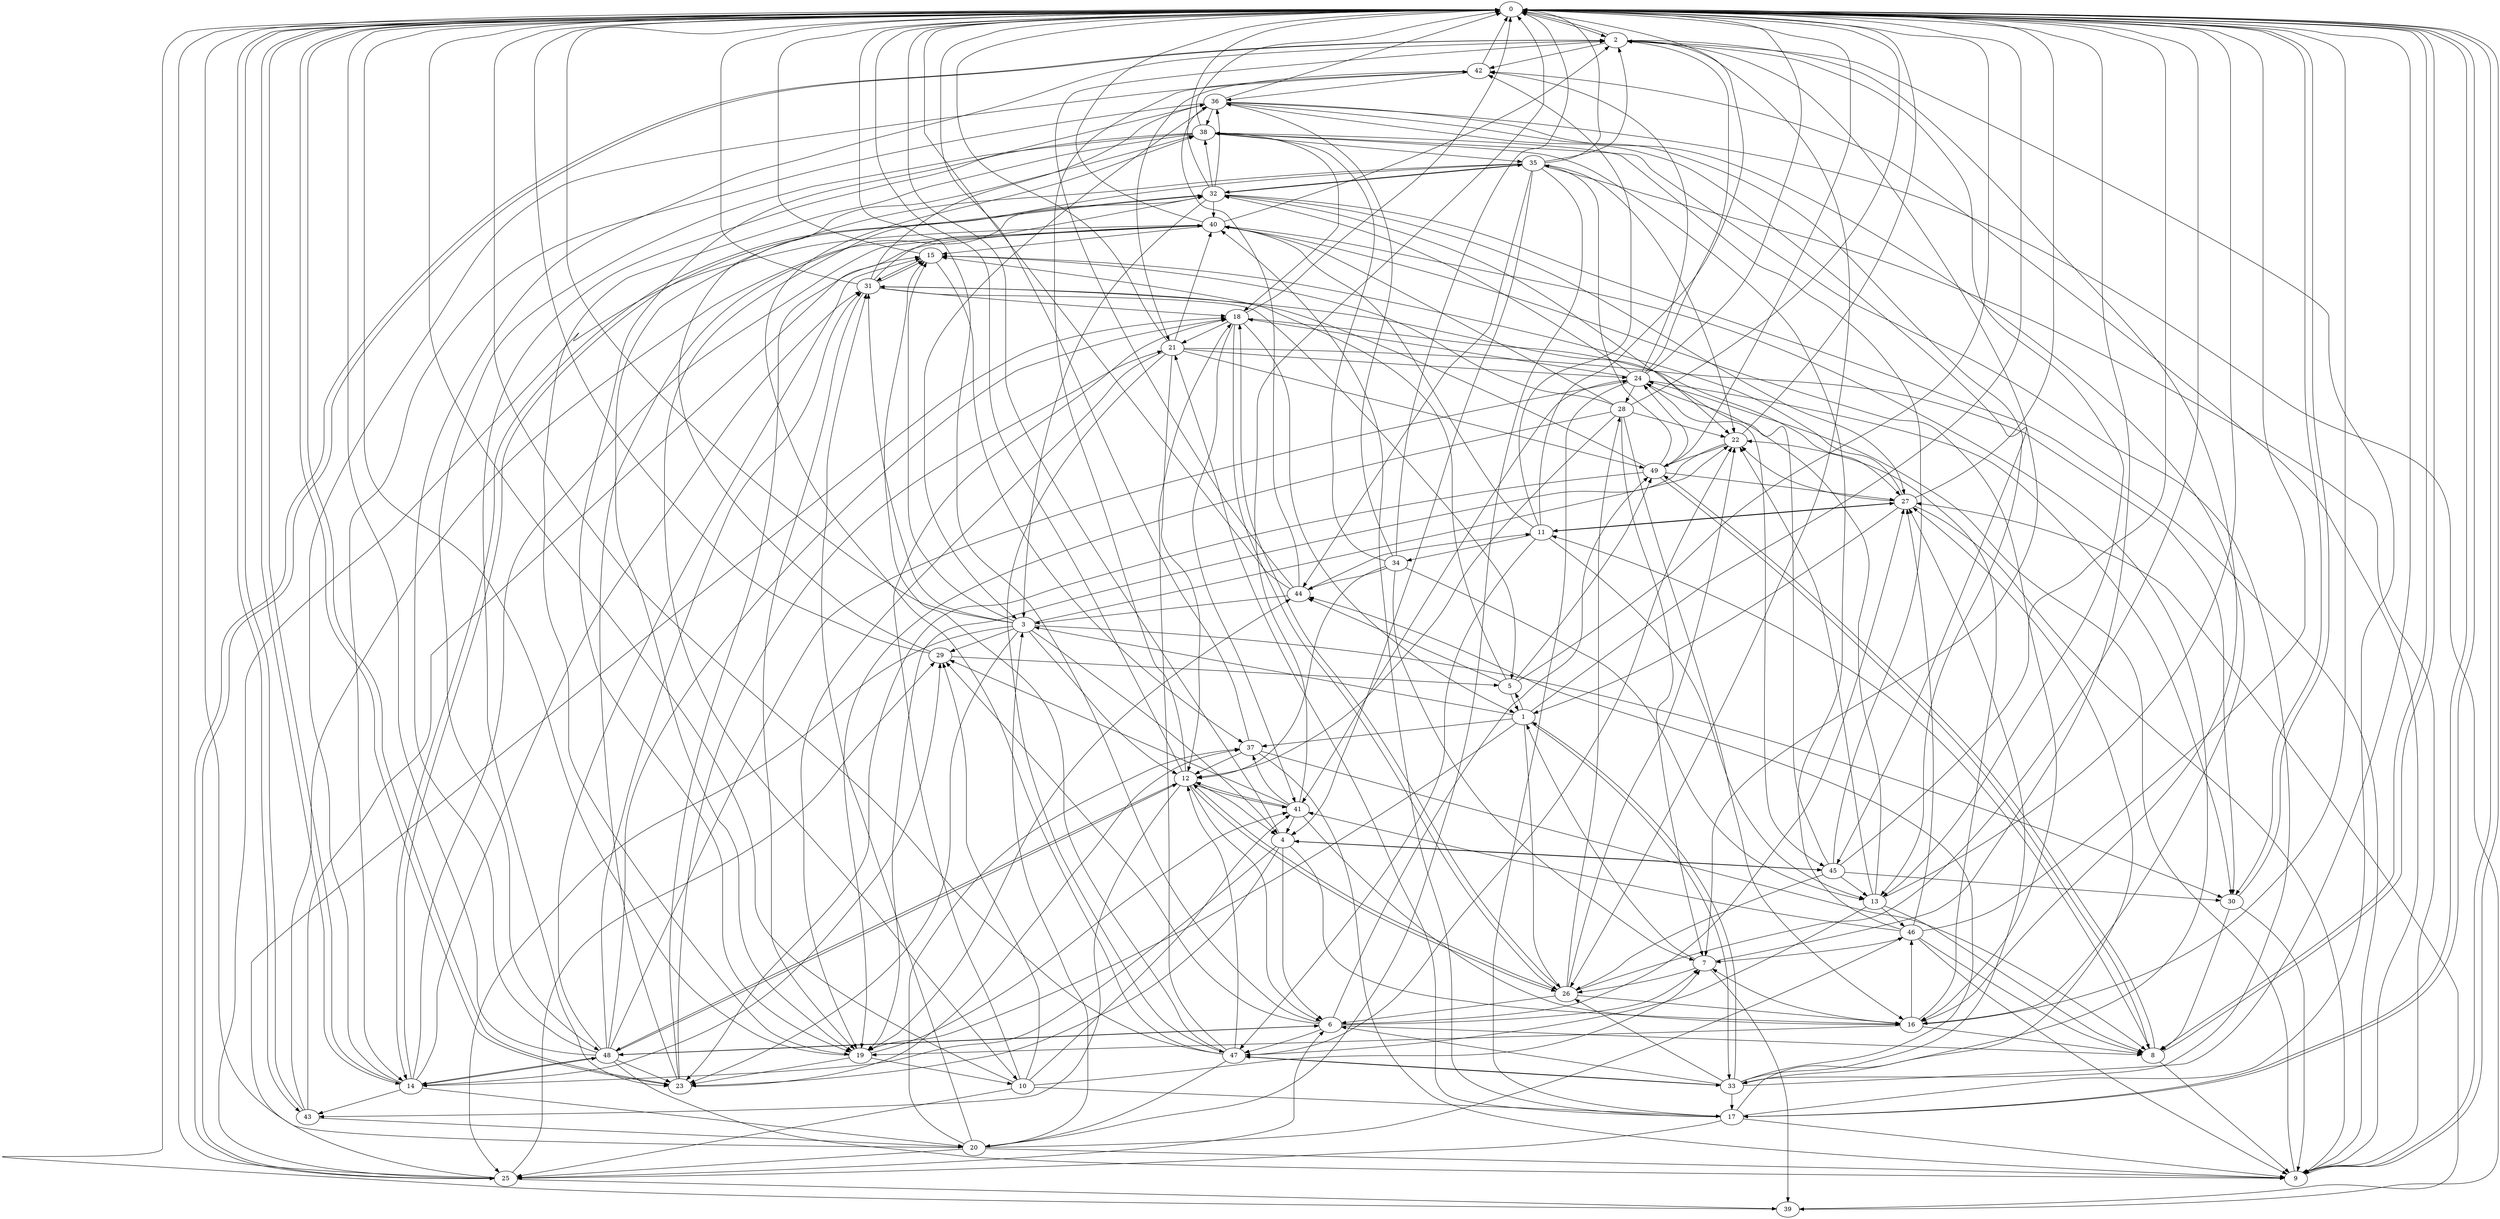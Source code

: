 strict digraph "" {
	0	 [component_delay=3];
	2	 [component_delay=3];
	0 -> 2	 [wire_delay=1];
	8	 [component_delay=3];
	0 -> 8	 [wire_delay=1];
	9	 [component_delay=3];
	0 -> 9	 [wire_delay=1];
	14	 [component_delay=3];
	0 -> 14	 [wire_delay=1];
	17	 [component_delay=3];
	0 -> 17	 [wire_delay=1];
	23	 [component_delay=3];
	0 -> 23	 [wire_delay=1];
	30	 [component_delay=3];
	0 -> 30	 [wire_delay=1];
	43	 [component_delay=3];
	0 -> 43	 [wire_delay=1];
	1	 [component_delay=3];
	1 -> 0	 [wire_delay=1];
	3	 [component_delay=3];
	1 -> 3	 [wire_delay=1];
	5	 [component_delay=3];
	1 -> 5	 [wire_delay=1];
	19	 [component_delay=3];
	1 -> 19	 [wire_delay=1];
	26	 [component_delay=3];
	1 -> 26	 [wire_delay=1];
	33	 [component_delay=3];
	1 -> 33	 [wire_delay=1];
	37	 [component_delay=3];
	1 -> 37	 [wire_delay=1];
	2 -> 0	 [wire_delay=1];
	7	 [component_delay=3];
	2 -> 7	 [wire_delay=1];
	13	 [component_delay=3];
	2 -> 13	 [wire_delay=1];
	16	 [component_delay=3];
	2 -> 16	 [wire_delay=1];
	25	 [component_delay=3];
	2 -> 25	 [wire_delay=1];
	2 -> 26	 [wire_delay=1];
	42	 [component_delay=3];
	2 -> 42	 [wire_delay=1];
	3 -> 0	 [wire_delay=1];
	4	 [component_delay=3];
	3 -> 4	 [wire_delay=1];
	12	 [component_delay=3];
	3 -> 12	 [wire_delay=1];
	15	 [component_delay=3];
	3 -> 15	 [wire_delay=1];
	22	 [component_delay=3];
	3 -> 22	 [wire_delay=1];
	3 -> 23	 [wire_delay=1];
	3 -> 25	 [wire_delay=1];
	29	 [component_delay=3];
	3 -> 29	 [wire_delay=1];
	3 -> 30	 [wire_delay=1];
	31	 [component_delay=3];
	3 -> 31	 [wire_delay=1];
	4 -> 0	 [wire_delay=1];
	6	 [component_delay=3];
	4 -> 6	 [wire_delay=1];
	4 -> 14	 [wire_delay=1];
	4 -> 16	 [wire_delay=1];
	4 -> 23	 [wire_delay=1];
	45	 [component_delay=3];
	4 -> 45	 [wire_delay=1];
	5 -> 0	 [wire_delay=1];
	5 -> 1	 [wire_delay=1];
	5 -> 15	 [wire_delay=1];
	44	 [component_delay=3];
	5 -> 44	 [wire_delay=1];
	49	 [component_delay=3];
	5 -> 49	 [wire_delay=1];
	6 -> 0	 [wire_delay=1];
	6 -> 7	 [wire_delay=1];
	6 -> 8	 [wire_delay=1];
	27	 [component_delay=3];
	6 -> 27	 [wire_delay=1];
	6 -> 29	 [wire_delay=1];
	47	 [component_delay=3];
	6 -> 47	 [wire_delay=1];
	48	 [component_delay=3];
	6 -> 48	 [wire_delay=1];
	6 -> 49	 [wire_delay=1];
	7 -> 0	 [wire_delay=1];
	7 -> 1	 [wire_delay=1];
	7 -> 26	 [wire_delay=1];
	39	 [component_delay=3];
	7 -> 39	 [wire_delay=1];
	8 -> 0	 [wire_delay=1];
	8 -> 9	 [wire_delay=1];
	11	 [component_delay=3];
	8 -> 11	 [wire_delay=1];
	8 -> 49	 [wire_delay=1];
	9 -> 0	 [wire_delay=1];
	24	 [component_delay=3];
	9 -> 24	 [wire_delay=1];
	9 -> 42	 [wire_delay=1];
	10	 [component_delay=3];
	10 -> 0	 [wire_delay=1];
	10 -> 7	 [wire_delay=1];
	10 -> 17	 [wire_delay=1];
	18	 [component_delay=3];
	10 -> 18	 [wire_delay=1];
	10 -> 25	 [wire_delay=1];
	10 -> 29	 [wire_delay=1];
	41	 [component_delay=3];
	10 -> 41	 [wire_delay=1];
	11 -> 0	 [wire_delay=1];
	11 -> 13	 [wire_delay=1];
	11 -> 27	 [wire_delay=1];
	34	 [component_delay=3];
	11 -> 34	 [wire_delay=1];
	40	 [component_delay=3];
	11 -> 40	 [wire_delay=1];
	11 -> 42	 [wire_delay=1];
	11 -> 47	 [wire_delay=1];
	12 -> 0	 [wire_delay=1];
	12 -> 4	 [wire_delay=1];
	12 -> 6	 [wire_delay=1];
	12 -> 26	 [wire_delay=1];
	12 -> 41	 [wire_delay=1];
	12 -> 42	 [wire_delay=1];
	12 -> 43	 [wire_delay=1];
	12 -> 48	 [wire_delay=1];
	13 -> 0	 [wire_delay=1];
	13 -> 8	 [wire_delay=1];
	13 -> 22	 [wire_delay=1];
	13 -> 24	 [wire_delay=1];
	46	 [component_delay=3];
	13 -> 46	 [wire_delay=1];
	13 -> 47	 [wire_delay=1];
	14 -> 0	 [wire_delay=1];
	20	 [component_delay=3];
	14 -> 20	 [wire_delay=1];
	14 -> 29	 [wire_delay=1];
	14 -> 31	 [wire_delay=1];
	32	 [component_delay=3];
	14 -> 32	 [wire_delay=1];
	14 -> 40	 [wire_delay=1];
	14 -> 42	 [wire_delay=1];
	14 -> 43	 [wire_delay=1];
	14 -> 48	 [wire_delay=1];
	15 -> 0	 [wire_delay=1];
	15 -> 31	 [wire_delay=1];
	15 -> 37	 [wire_delay=1];
	16 -> 0	 [wire_delay=1];
	16 -> 7	 [wire_delay=1];
	16 -> 8	 [wire_delay=1];
	16 -> 19	 [wire_delay=1];
	16 -> 22	 [wire_delay=1];
	16 -> 46	 [wire_delay=1];
	17 -> 0	 [wire_delay=1];
	17 -> 2	 [wire_delay=1];
	17 -> 9	 [wire_delay=1];
	21	 [component_delay=3];
	17 -> 21	 [wire_delay=1];
	17 -> 25	 [wire_delay=1];
	17 -> 27	 [wire_delay=1];
	17 -> 40	 [wire_delay=1];
	18 -> 0	 [wire_delay=1];
	18 -> 1	 [wire_delay=1];
	18 -> 21	 [wire_delay=1];
	18 -> 26	 [wire_delay=1];
	18 -> 27	 [wire_delay=1];
	18 -> 41	 [wire_delay=1];
	19 -> 0	 [wire_delay=1];
	19 -> 10	 [wire_delay=1];
	19 -> 23	 [wire_delay=1];
	19 -> 41	 [wire_delay=1];
	19 -> 44	 [wire_delay=1];
	20 -> 0	 [wire_delay=1];
	20 -> 3	 [wire_delay=1];
	20 -> 9	 [wire_delay=1];
	20 -> 25	 [wire_delay=1];
	20 -> 31	 [wire_delay=1];
	20 -> 37	 [wire_delay=1];
	20 -> 46	 [wire_delay=1];
	21 -> 0	 [wire_delay=1];
	21 -> 12	 [wire_delay=1];
	21 -> 19	 [wire_delay=1];
	21 -> 24	 [wire_delay=1];
	21 -> 30	 [wire_delay=1];
	21 -> 40	 [wire_delay=1];
	21 -> 47	 [wire_delay=1];
	21 -> 49	 [wire_delay=1];
	22 -> 0	 [wire_delay=1];
	22 -> 19	 [wire_delay=1];
	22 -> 49	 [wire_delay=1];
	23 -> 0	 [wire_delay=1];
	23 -> 21	 [wire_delay=1];
	23 -> 32	 [wire_delay=1];
	23 -> 37	 [wire_delay=1];
	23 -> 40	 [wire_delay=1];
	24 -> 0	 [wire_delay=1];
	24 -> 2	 [wire_delay=1];
	24 -> 17	 [wire_delay=1];
	24 -> 18	 [wire_delay=1];
	28	 [component_delay=3];
	24 -> 28	 [wire_delay=1];
	24 -> 30	 [wire_delay=1];
	24 -> 32	 [wire_delay=1];
	24 -> 41	 [wire_delay=1];
	24 -> 42	 [wire_delay=1];
	24 -> 45	 [wire_delay=1];
	25 -> 0	 [wire_delay=1];
	25 -> 2	 [wire_delay=1];
	25 -> 6	 [wire_delay=1];
	25 -> 18	 [wire_delay=1];
	25 -> 29	 [wire_delay=1];
	25 -> 39	 [wire_delay=1];
	26 -> 0	 [wire_delay=1];
	26 -> 6	 [wire_delay=1];
	26 -> 12	 [wire_delay=1];
	26 -> 16	 [wire_delay=1];
	26 -> 18	 [wire_delay=1];
	26 -> 22	 [wire_delay=1];
	26 -> 28	 [wire_delay=1];
	27 -> 0	 [wire_delay=1];
	27 -> 1	 [wire_delay=1];
	27 -> 9	 [wire_delay=1];
	27 -> 11	 [wire_delay=1];
	27 -> 15	 [wire_delay=1];
	27 -> 22	 [wire_delay=1];
	28 -> 0	 [wire_delay=1];
	28 -> 7	 [wire_delay=1];
	28 -> 12	 [wire_delay=1];
	28 -> 15	 [wire_delay=1];
	28 -> 16	 [wire_delay=1];
	28 -> 19	 [wire_delay=1];
	28 -> 22	 [wire_delay=1];
	28 -> 40	 [wire_delay=1];
	29 -> 0	 [wire_delay=1];
	29 -> 5	 [wire_delay=1];
	38	 [component_delay=3];
	29 -> 38	 [wire_delay=1];
	30 -> 0	 [wire_delay=1];
	30 -> 8	 [wire_delay=1];
	30 -> 9	 [wire_delay=1];
	31 -> 0	 [wire_delay=1];
	31 -> 5	 [wire_delay=1];
	31 -> 15	 [wire_delay=1];
	31 -> 18	 [wire_delay=1];
	31 -> 19	 [wire_delay=1];
	31 -> 32	 [wire_delay=1];
	36	 [component_delay=3];
	31 -> 36	 [wire_delay=1];
	32 -> 0	 [wire_delay=1];
	32 -> 3	 [wire_delay=1];
	32 -> 9	 [wire_delay=1];
	32 -> 14	 [wire_delay=1];
	32 -> 22	 [wire_delay=1];
	32 -> 27	 [wire_delay=1];
	35	 [component_delay=3];
	32 -> 35	 [wire_delay=1];
	32 -> 36	 [wire_delay=1];
	32 -> 38	 [wire_delay=1];
	32 -> 40	 [wire_delay=1];
	33 -> 0	 [wire_delay=1];
	33 -> 1	 [wire_delay=1];
	33 -> 6	 [wire_delay=1];
	33 -> 17	 [wire_delay=1];
	33 -> 26	 [wire_delay=1];
	33 -> 27	 [wire_delay=1];
	33 -> 44	 [wire_delay=1];
	33 -> 47	 [wire_delay=1];
	34 -> 0	 [wire_delay=1];
	34 -> 7	 [wire_delay=1];
	34 -> 12	 [wire_delay=1];
	34 -> 13	 [wire_delay=1];
	34 -> 36	 [wire_delay=1];
	34 -> 38	 [wire_delay=1];
	34 -> 44	 [wire_delay=1];
	35 -> 0	 [wire_delay=1];
	35 -> 2	 [wire_delay=1];
	35 -> 4	 [wire_delay=1];
	35 -> 9	 [wire_delay=1];
	35 -> 10	 [wire_delay=1];
	35 -> 19	 [wire_delay=1];
	35 -> 20	 [wire_delay=1];
	35 -> 22	 [wire_delay=1];
	35 -> 32	 [wire_delay=1];
	35 -> 44	 [wire_delay=1];
	36 -> 0	 [wire_delay=1];
	36 -> 3	 [wire_delay=1];
	36 -> 13	 [wire_delay=1];
	36 -> 14	 [wire_delay=1];
	36 -> 16	 [wire_delay=1];
	36 -> 19	 [wire_delay=1];
	36 -> 38	 [wire_delay=1];
	36 -> 39	 [wire_delay=1];
	36 -> 45	 [wire_delay=1];
	37 -> 0	 [wire_delay=1];
	37 -> 8	 [wire_delay=1];
	37 -> 9	 [wire_delay=1];
	37 -> 12	 [wire_delay=1];
	38 -> 0	 [wire_delay=1];
	38 -> 18	 [wire_delay=1];
	38 -> 19	 [wire_delay=1];
	38 -> 23	 [wire_delay=1];
	38 -> 33	 [wire_delay=1];
	38 -> 35	 [wire_delay=1];
	38 -> 48	 [wire_delay=1];
	39 -> 0	 [wire_delay=1];
	39 -> 27	 [wire_delay=1];
	40 -> 0	 [wire_delay=1];
	40 -> 2	 [wire_delay=1];
	40 -> 15	 [wire_delay=1];
	40 -> 16	 [wire_delay=1];
	40 -> 25	 [wire_delay=1];
	40 -> 33	 [wire_delay=1];
	41 -> 0	 [wire_delay=1];
	41 -> 4	 [wire_delay=1];
	41 -> 12	 [wire_delay=1];
	41 -> 16	 [wire_delay=1];
	41 -> 29	 [wire_delay=1];
	41 -> 37	 [wire_delay=1];
	42 -> 0	 [wire_delay=1];
	42 -> 21	 [wire_delay=1];
	42 -> 36	 [wire_delay=1];
	43 -> 0	 [wire_delay=1];
	43 -> 15	 [wire_delay=1];
	43 -> 20	 [wire_delay=1];
	43 -> 40	 [wire_delay=1];
	44 -> 0	 [wire_delay=1];
	44 -> 2	 [wire_delay=1];
	44 -> 3	 [wire_delay=1];
	44 -> 11	 [wire_delay=1];
	44 -> 36	 [wire_delay=1];
	45 -> 0	 [wire_delay=1];
	45 -> 4	 [wire_delay=1];
	45 -> 13	 [wire_delay=1];
	45 -> 26	 [wire_delay=1];
	45 -> 30	 [wire_delay=1];
	45 -> 31	 [wire_delay=1];
	45 -> 38	 [wire_delay=1];
	46 -> 0	 [wire_delay=1];
	46 -> 7	 [wire_delay=1];
	46 -> 8	 [wire_delay=1];
	46 -> 9	 [wire_delay=1];
	46 -> 27	 [wire_delay=1];
	46 -> 38	 [wire_delay=1];
	46 -> 41	 [wire_delay=1];
	47 -> 0	 [wire_delay=1];
	47 -> 12	 [wire_delay=1];
	47 -> 15	 [wire_delay=1];
	47 -> 18	 [wire_delay=1];
	47 -> 20	 [wire_delay=1];
	47 -> 22	 [wire_delay=1];
	47 -> 33	 [wire_delay=1];
	47 -> 38	 [wire_delay=1];
	48 -> 0	 [wire_delay=1];
	48 -> 2	 [wire_delay=1];
	48 -> 6	 [wire_delay=1];
	48 -> 9	 [wire_delay=1];
	48 -> 12	 [wire_delay=1];
	48 -> 14	 [wire_delay=1];
	48 -> 15	 [wire_delay=1];
	48 -> 18	 [wire_delay=1];
	48 -> 23	 [wire_delay=1];
	48 -> 24	 [wire_delay=1];
	48 -> 31	 [wire_delay=1];
	49 -> 0	 [wire_delay=1];
	49 -> 8	 [wire_delay=1];
	49 -> 23	 [wire_delay=1];
	49 -> 24	 [wire_delay=1];
	49 -> 27	 [wire_delay=1];
	49 -> 31	 [wire_delay=1];
	49 -> 35	 [wire_delay=1];
}
